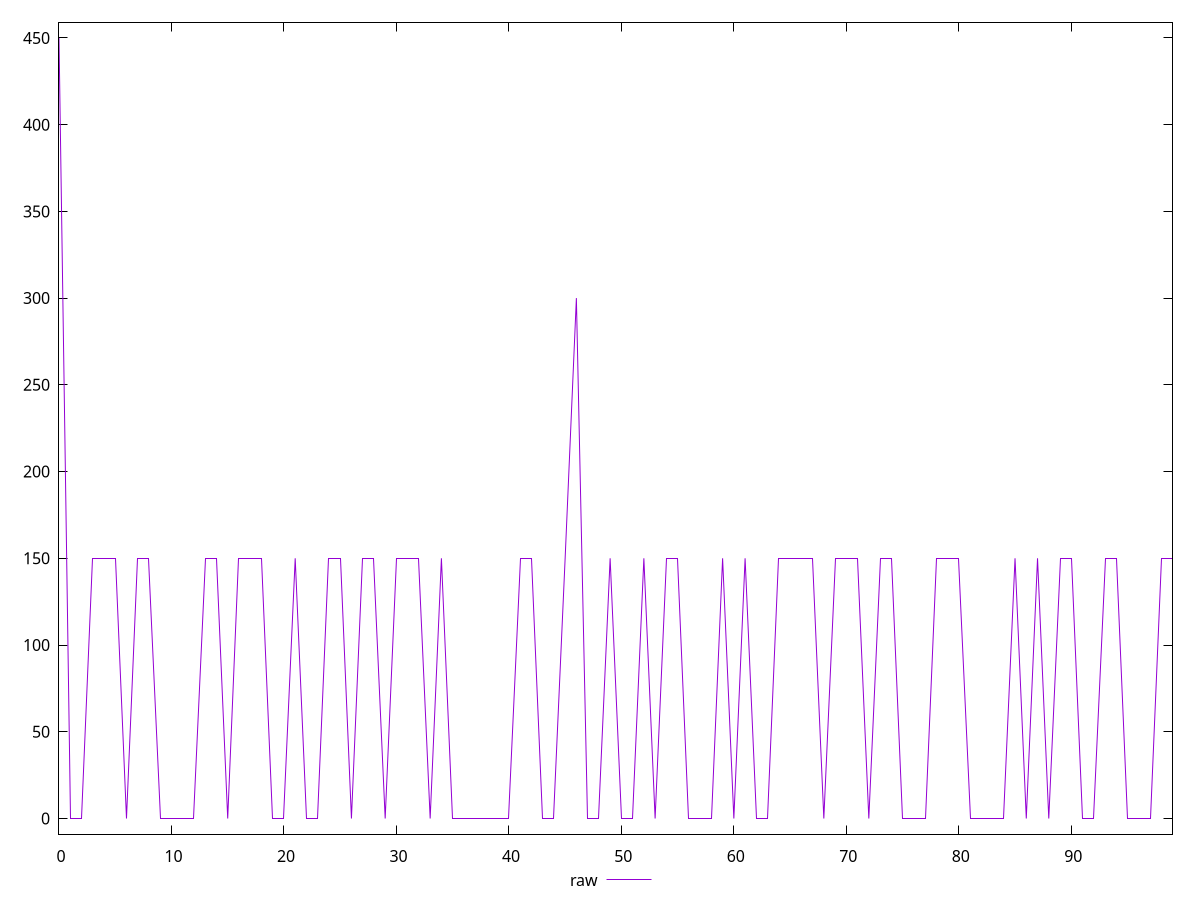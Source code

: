 reset

$raw <<EOF
0 450
1 0
2 0
3 150
4 150
5 150
6 0
7 150
8 150
9 0
10 0
11 0
12 0
13 150
14 150
15 0
16 150
17 150
18 150
19 0
20 0
21 150
22 0
23 0
24 150
25 150
26 0
27 150
28 150
29 0
30 150
31 150
32 150
33 0
34 150
35 0
36 0
37 0
38 0
39 0
40 0
41 150
42 150
43 0
44 0
45 150
46 300
47 0
48 0
49 150
50 0
51 0
52 150
53 0
54 150
55 150
56 0
57 0
58 0
59 150
60 0
61 150
62 0
63 0
64 150
65 150
66 150
67 150
68 0
69 150
70 150
71 150
72 0
73 150
74 150
75 0
76 0
77 0
78 150
79 150
80 150
81 0
82 0
83 0
84 0
85 150
86 0
87 150
88 0
89 150
90 150
91 0
92 0
93 150
94 150
95 0
96 0
97 0
98 150
99 150
EOF

set key outside below
set xrange [0:99]
set yrange [-9:459]
set trange [-9:459]
set terminal svg size 640, 500 enhanced background rgb 'white'
set output "report_00019_2021-02-10T18-14-37.922Z//unused-css-rules/samples/pages+cached+noadtech+nomedia/raw/values.svg"

plot $raw title "raw" with line

reset
